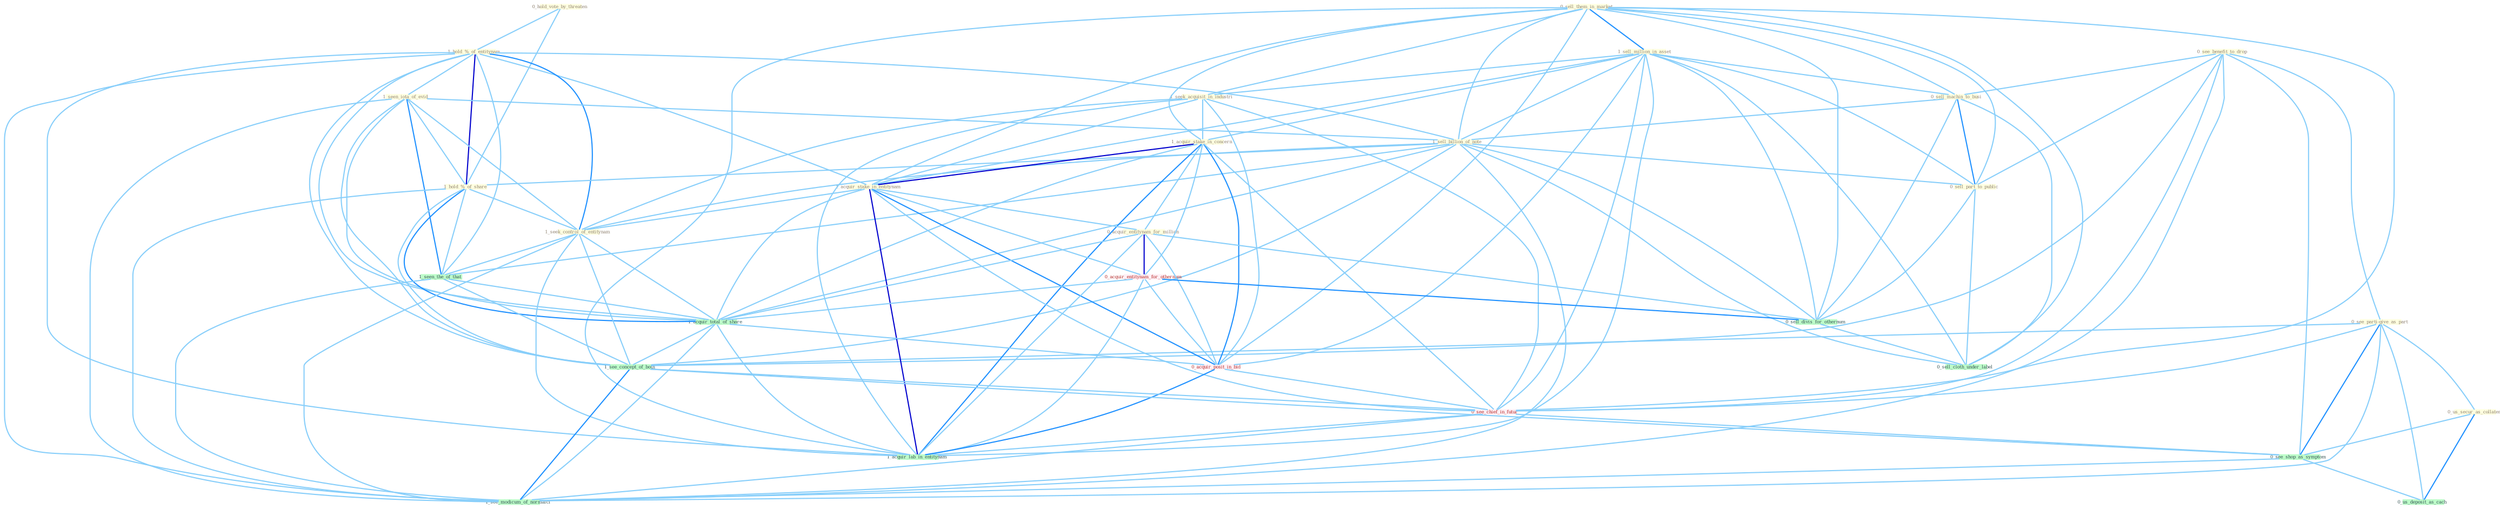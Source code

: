 Graph G{ 
    node
    [shape=polygon,style=filled,width=.5,height=.06,color="#BDFCC9",fixedsize=true,fontsize=4,
    fontcolor="#2f4f4f"];
    {node
    [color="#ffffe0", fontcolor="#8b7d6b"] "0_sell_them_in_market " "1_sell_million_in_asset " "0_hold_vote_by_threaten " "1_hold_%_of_entitynam " "0_see_benefit_to_drop " "1_seek_acquisit_in_industri " "1_seen_iota_of_evid " "0_see_parti-give_as_part " "0_sell_machin_to_busi " "1_sell_billion_of_note " "1_acquir_stake_in_concern " "1_acquir_stake_in_entitynam " "0_acquir_entitynam_for_million " "0_us_secur_as_collater " "1_hold_%_of_share " "0_sell_part_to_public " "1_seek_control_of_entitynam "}
{node [color="#fff0f5", fontcolor="#b22222"] "0_acquir_entitynam_for_othernum " "0_acquir_posit_in_bid " "0_see_chief_in_futur "}
edge [color="#B0E2FF"];

	"0_sell_them_in_market " -- "1_sell_million_in_asset " [w="2", color="#1e90ff" , len=0.8];
	"0_sell_them_in_market " -- "1_seek_acquisit_in_industri " [w="1", color="#87cefa" ];
	"0_sell_them_in_market " -- "0_sell_machin_to_busi " [w="1", color="#87cefa" ];
	"0_sell_them_in_market " -- "1_sell_billion_of_note " [w="1", color="#87cefa" ];
	"0_sell_them_in_market " -- "1_acquir_stake_in_concern " [w="1", color="#87cefa" ];
	"0_sell_them_in_market " -- "1_acquir_stake_in_entitynam " [w="1", color="#87cefa" ];
	"0_sell_them_in_market " -- "0_sell_part_to_public " [w="1", color="#87cefa" ];
	"0_sell_them_in_market " -- "0_sell_divis_for_othernum " [w="1", color="#87cefa" ];
	"0_sell_them_in_market " -- "0_sell_cloth_under_label " [w="1", color="#87cefa" ];
	"0_sell_them_in_market " -- "0_acquir_posit_in_bid " [w="1", color="#87cefa" ];
	"0_sell_them_in_market " -- "0_see_chief_in_futur " [w="1", color="#87cefa" ];
	"0_sell_them_in_market " -- "1_acquir_lab_in_entitynam " [w="1", color="#87cefa" ];
	"1_sell_million_in_asset " -- "1_seek_acquisit_in_industri " [w="1", color="#87cefa" ];
	"1_sell_million_in_asset " -- "0_sell_machin_to_busi " [w="1", color="#87cefa" ];
	"1_sell_million_in_asset " -- "1_sell_billion_of_note " [w="1", color="#87cefa" ];
	"1_sell_million_in_asset " -- "1_acquir_stake_in_concern " [w="1", color="#87cefa" ];
	"1_sell_million_in_asset " -- "1_acquir_stake_in_entitynam " [w="1", color="#87cefa" ];
	"1_sell_million_in_asset " -- "0_sell_part_to_public " [w="1", color="#87cefa" ];
	"1_sell_million_in_asset " -- "0_sell_divis_for_othernum " [w="1", color="#87cefa" ];
	"1_sell_million_in_asset " -- "0_sell_cloth_under_label " [w="1", color="#87cefa" ];
	"1_sell_million_in_asset " -- "0_acquir_posit_in_bid " [w="1", color="#87cefa" ];
	"1_sell_million_in_asset " -- "0_see_chief_in_futur " [w="1", color="#87cefa" ];
	"1_sell_million_in_asset " -- "1_acquir_lab_in_entitynam " [w="1", color="#87cefa" ];
	"0_hold_vote_by_threaten " -- "1_hold_%_of_entitynam " [w="1", color="#87cefa" ];
	"0_hold_vote_by_threaten " -- "1_hold_%_of_share " [w="1", color="#87cefa" ];
	"1_hold_%_of_entitynam " -- "1_seen_iota_of_evid " [w="1", color="#87cefa" ];
	"1_hold_%_of_entitynam " -- "1_sell_billion_of_note " [w="1", color="#87cefa" ];
	"1_hold_%_of_entitynam " -- "1_acquir_stake_in_entitynam " [w="1", color="#87cefa" ];
	"1_hold_%_of_entitynam " -- "1_hold_%_of_share " [w="3", color="#0000cd" , len=0.6];
	"1_hold_%_of_entitynam " -- "1_seek_control_of_entitynam " [w="2", color="#1e90ff" , len=0.8];
	"1_hold_%_of_entitynam " -- "1_seen_the_of_that " [w="1", color="#87cefa" ];
	"1_hold_%_of_entitynam " -- "1_acquir_total_of_share " [w="1", color="#87cefa" ];
	"1_hold_%_of_entitynam " -- "1_see_concept_of_both " [w="1", color="#87cefa" ];
	"1_hold_%_of_entitynam " -- "1_acquir_lab_in_entitynam " [w="1", color="#87cefa" ];
	"1_hold_%_of_entitynam " -- "1_see_modicum_of_normalci " [w="1", color="#87cefa" ];
	"0_see_benefit_to_drop " -- "0_see_parti-give_as_part " [w="1", color="#87cefa" ];
	"0_see_benefit_to_drop " -- "0_sell_machin_to_busi " [w="1", color="#87cefa" ];
	"0_see_benefit_to_drop " -- "0_sell_part_to_public " [w="1", color="#87cefa" ];
	"0_see_benefit_to_drop " -- "1_see_concept_of_both " [w="1", color="#87cefa" ];
	"0_see_benefit_to_drop " -- "0_see_chief_in_futur " [w="1", color="#87cefa" ];
	"0_see_benefit_to_drop " -- "0_see_shop_as_symptom " [w="1", color="#87cefa" ];
	"0_see_benefit_to_drop " -- "1_see_modicum_of_normalci " [w="1", color="#87cefa" ];
	"1_seek_acquisit_in_industri " -- "1_acquir_stake_in_concern " [w="1", color="#87cefa" ];
	"1_seek_acquisit_in_industri " -- "1_acquir_stake_in_entitynam " [w="1", color="#87cefa" ];
	"1_seek_acquisit_in_industri " -- "1_seek_control_of_entitynam " [w="1", color="#87cefa" ];
	"1_seek_acquisit_in_industri " -- "0_acquir_posit_in_bid " [w="1", color="#87cefa" ];
	"1_seek_acquisit_in_industri " -- "0_see_chief_in_futur " [w="1", color="#87cefa" ];
	"1_seek_acquisit_in_industri " -- "1_acquir_lab_in_entitynam " [w="1", color="#87cefa" ];
	"1_seen_iota_of_evid " -- "1_sell_billion_of_note " [w="1", color="#87cefa" ];
	"1_seen_iota_of_evid " -- "1_hold_%_of_share " [w="1", color="#87cefa" ];
	"1_seen_iota_of_evid " -- "1_seek_control_of_entitynam " [w="1", color="#87cefa" ];
	"1_seen_iota_of_evid " -- "1_seen_the_of_that " [w="2", color="#1e90ff" , len=0.8];
	"1_seen_iota_of_evid " -- "1_acquir_total_of_share " [w="1", color="#87cefa" ];
	"1_seen_iota_of_evid " -- "1_see_concept_of_both " [w="1", color="#87cefa" ];
	"1_seen_iota_of_evid " -- "1_see_modicum_of_normalci " [w="1", color="#87cefa" ];
	"0_see_parti-give_as_part " -- "0_us_secur_as_collater " [w="1", color="#87cefa" ];
	"0_see_parti-give_as_part " -- "1_see_concept_of_both " [w="1", color="#87cefa" ];
	"0_see_parti-give_as_part " -- "0_see_chief_in_futur " [w="1", color="#87cefa" ];
	"0_see_parti-give_as_part " -- "0_see_shop_as_symptom " [w="2", color="#1e90ff" , len=0.8];
	"0_see_parti-give_as_part " -- "0_us_deposit_as_cach " [w="1", color="#87cefa" ];
	"0_see_parti-give_as_part " -- "1_see_modicum_of_normalci " [w="1", color="#87cefa" ];
	"0_sell_machin_to_busi " -- "1_sell_billion_of_note " [w="1", color="#87cefa" ];
	"0_sell_machin_to_busi " -- "0_sell_part_to_public " [w="2", color="#1e90ff" , len=0.8];
	"0_sell_machin_to_busi " -- "0_sell_divis_for_othernum " [w="1", color="#87cefa" ];
	"0_sell_machin_to_busi " -- "0_sell_cloth_under_label " [w="1", color="#87cefa" ];
	"1_sell_billion_of_note " -- "1_hold_%_of_share " [w="1", color="#87cefa" ];
	"1_sell_billion_of_note " -- "0_sell_part_to_public " [w="1", color="#87cefa" ];
	"1_sell_billion_of_note " -- "1_seek_control_of_entitynam " [w="1", color="#87cefa" ];
	"1_sell_billion_of_note " -- "1_seen_the_of_that " [w="1", color="#87cefa" ];
	"1_sell_billion_of_note " -- "0_sell_divis_for_othernum " [w="1", color="#87cefa" ];
	"1_sell_billion_of_note " -- "1_acquir_total_of_share " [w="1", color="#87cefa" ];
	"1_sell_billion_of_note " -- "0_sell_cloth_under_label " [w="1", color="#87cefa" ];
	"1_sell_billion_of_note " -- "1_see_concept_of_both " [w="1", color="#87cefa" ];
	"1_sell_billion_of_note " -- "1_see_modicum_of_normalci " [w="1", color="#87cefa" ];
	"1_acquir_stake_in_concern " -- "1_acquir_stake_in_entitynam " [w="3", color="#0000cd" , len=0.6];
	"1_acquir_stake_in_concern " -- "0_acquir_entitynam_for_million " [w="1", color="#87cefa" ];
	"1_acquir_stake_in_concern " -- "0_acquir_entitynam_for_othernum " [w="1", color="#87cefa" ];
	"1_acquir_stake_in_concern " -- "1_acquir_total_of_share " [w="1", color="#87cefa" ];
	"1_acquir_stake_in_concern " -- "0_acquir_posit_in_bid " [w="2", color="#1e90ff" , len=0.8];
	"1_acquir_stake_in_concern " -- "0_see_chief_in_futur " [w="1", color="#87cefa" ];
	"1_acquir_stake_in_concern " -- "1_acquir_lab_in_entitynam " [w="2", color="#1e90ff" , len=0.8];
	"1_acquir_stake_in_entitynam " -- "0_acquir_entitynam_for_million " [w="1", color="#87cefa" ];
	"1_acquir_stake_in_entitynam " -- "1_seek_control_of_entitynam " [w="1", color="#87cefa" ];
	"1_acquir_stake_in_entitynam " -- "0_acquir_entitynam_for_othernum " [w="1", color="#87cefa" ];
	"1_acquir_stake_in_entitynam " -- "1_acquir_total_of_share " [w="1", color="#87cefa" ];
	"1_acquir_stake_in_entitynam " -- "0_acquir_posit_in_bid " [w="2", color="#1e90ff" , len=0.8];
	"1_acquir_stake_in_entitynam " -- "0_see_chief_in_futur " [w="1", color="#87cefa" ];
	"1_acquir_stake_in_entitynam " -- "1_acquir_lab_in_entitynam " [w="3", color="#0000cd" , len=0.6];
	"0_acquir_entitynam_for_million " -- "0_acquir_entitynam_for_othernum " [w="3", color="#0000cd" , len=0.6];
	"0_acquir_entitynam_for_million " -- "0_sell_divis_for_othernum " [w="1", color="#87cefa" ];
	"0_acquir_entitynam_for_million " -- "1_acquir_total_of_share " [w="1", color="#87cefa" ];
	"0_acquir_entitynam_for_million " -- "0_acquir_posit_in_bid " [w="1", color="#87cefa" ];
	"0_acquir_entitynam_for_million " -- "1_acquir_lab_in_entitynam " [w="1", color="#87cefa" ];
	"0_us_secur_as_collater " -- "0_see_shop_as_symptom " [w="1", color="#87cefa" ];
	"0_us_secur_as_collater " -- "0_us_deposit_as_cach " [w="2", color="#1e90ff" , len=0.8];
	"1_hold_%_of_share " -- "1_seek_control_of_entitynam " [w="1", color="#87cefa" ];
	"1_hold_%_of_share " -- "1_seen_the_of_that " [w="1", color="#87cefa" ];
	"1_hold_%_of_share " -- "1_acquir_total_of_share " [w="2", color="#1e90ff" , len=0.8];
	"1_hold_%_of_share " -- "1_see_concept_of_both " [w="1", color="#87cefa" ];
	"1_hold_%_of_share " -- "1_see_modicum_of_normalci " [w="1", color="#87cefa" ];
	"0_sell_part_to_public " -- "0_sell_divis_for_othernum " [w="1", color="#87cefa" ];
	"0_sell_part_to_public " -- "0_sell_cloth_under_label " [w="1", color="#87cefa" ];
	"1_seek_control_of_entitynam " -- "1_seen_the_of_that " [w="1", color="#87cefa" ];
	"1_seek_control_of_entitynam " -- "1_acquir_total_of_share " [w="1", color="#87cefa" ];
	"1_seek_control_of_entitynam " -- "1_see_concept_of_both " [w="1", color="#87cefa" ];
	"1_seek_control_of_entitynam " -- "1_acquir_lab_in_entitynam " [w="1", color="#87cefa" ];
	"1_seek_control_of_entitynam " -- "1_see_modicum_of_normalci " [w="1", color="#87cefa" ];
	"0_acquir_entitynam_for_othernum " -- "0_sell_divis_for_othernum " [w="2", color="#1e90ff" , len=0.8];
	"0_acquir_entitynam_for_othernum " -- "1_acquir_total_of_share " [w="1", color="#87cefa" ];
	"0_acquir_entitynam_for_othernum " -- "0_acquir_posit_in_bid " [w="1", color="#87cefa" ];
	"0_acquir_entitynam_for_othernum " -- "1_acquir_lab_in_entitynam " [w="1", color="#87cefa" ];
	"1_seen_the_of_that " -- "1_acquir_total_of_share " [w="1", color="#87cefa" ];
	"1_seen_the_of_that " -- "1_see_concept_of_both " [w="1", color="#87cefa" ];
	"1_seen_the_of_that " -- "1_see_modicum_of_normalci " [w="1", color="#87cefa" ];
	"0_sell_divis_for_othernum " -- "0_sell_cloth_under_label " [w="1", color="#87cefa" ];
	"1_acquir_total_of_share " -- "0_acquir_posit_in_bid " [w="1", color="#87cefa" ];
	"1_acquir_total_of_share " -- "1_see_concept_of_both " [w="1", color="#87cefa" ];
	"1_acquir_total_of_share " -- "1_acquir_lab_in_entitynam " [w="1", color="#87cefa" ];
	"1_acquir_total_of_share " -- "1_see_modicum_of_normalci " [w="1", color="#87cefa" ];
	"0_acquir_posit_in_bid " -- "0_see_chief_in_futur " [w="1", color="#87cefa" ];
	"0_acquir_posit_in_bid " -- "1_acquir_lab_in_entitynam " [w="2", color="#1e90ff" , len=0.8];
	"1_see_concept_of_both " -- "0_see_chief_in_futur " [w="1", color="#87cefa" ];
	"1_see_concept_of_both " -- "0_see_shop_as_symptom " [w="1", color="#87cefa" ];
	"1_see_concept_of_both " -- "1_see_modicum_of_normalci " [w="2", color="#1e90ff" , len=0.8];
	"0_see_chief_in_futur " -- "0_see_shop_as_symptom " [w="1", color="#87cefa" ];
	"0_see_chief_in_futur " -- "1_acquir_lab_in_entitynam " [w="1", color="#87cefa" ];
	"0_see_chief_in_futur " -- "1_see_modicum_of_normalci " [w="1", color="#87cefa" ];
	"0_see_shop_as_symptom " -- "0_us_deposit_as_cach " [w="1", color="#87cefa" ];
	"0_see_shop_as_symptom " -- "1_see_modicum_of_normalci " [w="1", color="#87cefa" ];
}